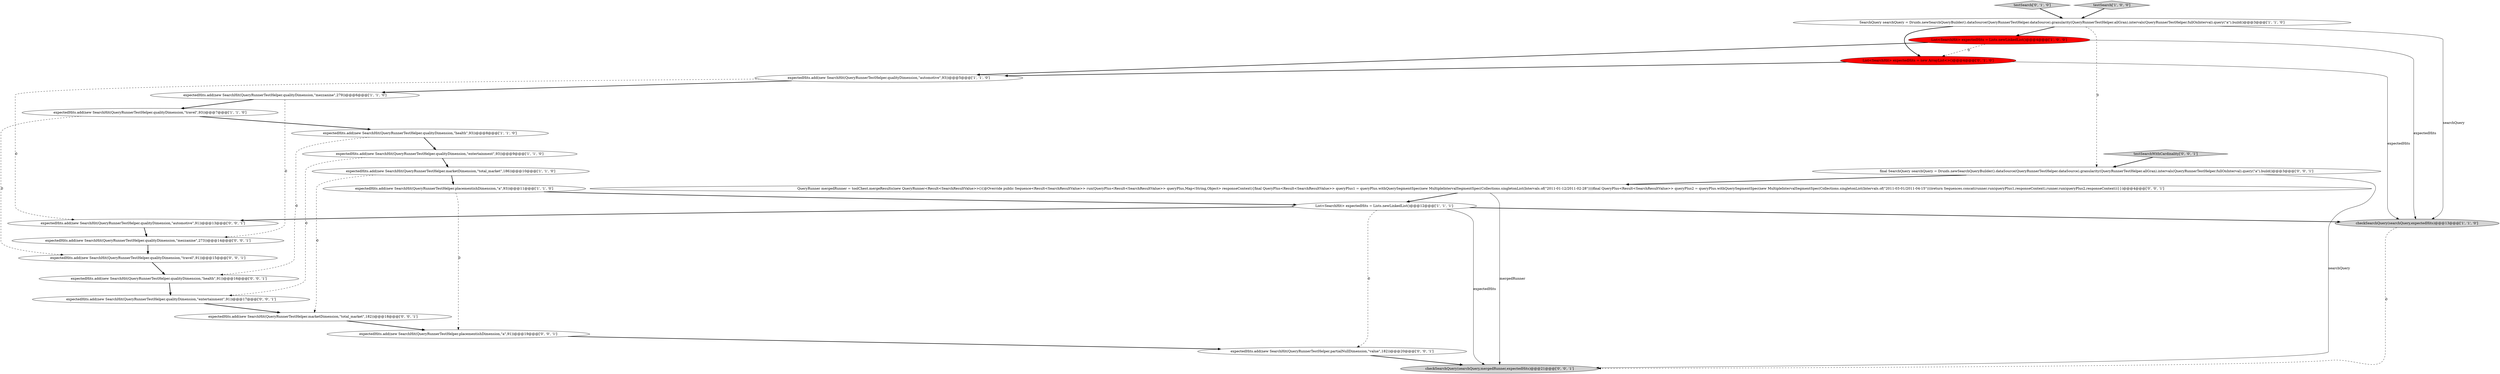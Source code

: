 digraph {
2 [style = filled, label = "expectedHits.add(new SearchHit(QueryRunnerTestHelper.qualityDimension,\"mezzanine\",279))@@@6@@@['1', '1', '0']", fillcolor = white, shape = ellipse image = "AAA0AAABBB1BBB"];
3 [style = filled, label = "expectedHits.add(new SearchHit(QueryRunnerTestHelper.marketDimension,\"total_market\",186))@@@10@@@['1', '1', '0']", fillcolor = white, shape = ellipse image = "AAA0AAABBB1BBB"];
0 [style = filled, label = "expectedHits.add(new SearchHit(QueryRunnerTestHelper.qualityDimension,\"entertainment\",93))@@@9@@@['1', '1', '0']", fillcolor = white, shape = ellipse image = "AAA0AAABBB1BBB"];
13 [style = filled, label = "List<SearchHit> expectedHits = new ArrayList<>()@@@4@@@['0', '1', '0']", fillcolor = red, shape = ellipse image = "AAA1AAABBB2BBB"];
17 [style = filled, label = "expectedHits.add(new SearchHit(QueryRunnerTestHelper.qualityDimension,\"mezzanine\",273))@@@14@@@['0', '0', '1']", fillcolor = white, shape = ellipse image = "AAA0AAABBB3BBB"];
12 [style = filled, label = "testSearch['0', '1', '0']", fillcolor = lightgray, shape = diamond image = "AAA0AAABBB2BBB"];
11 [style = filled, label = "checkSearchQuery(searchQuery,expectedHits)@@@13@@@['1', '1', '0']", fillcolor = lightgray, shape = ellipse image = "AAA0AAABBB1BBB"];
4 [style = filled, label = "List<SearchHit> expectedHits = Lists.newLinkedList()@@@12@@@['1', '1', '1']", fillcolor = white, shape = ellipse image = "AAA0AAABBB1BBB"];
16 [style = filled, label = "checkSearchQuery(searchQuery,mergedRunner,expectedHits)@@@21@@@['0', '0', '1']", fillcolor = lightgray, shape = ellipse image = "AAA0AAABBB3BBB"];
7 [style = filled, label = "testSearch['1', '0', '0']", fillcolor = lightgray, shape = diamond image = "AAA0AAABBB1BBB"];
25 [style = filled, label = "expectedHits.add(new SearchHit(QueryRunnerTestHelper.qualityDimension,\"health\",91))@@@16@@@['0', '0', '1']", fillcolor = white, shape = ellipse image = "AAA0AAABBB3BBB"];
6 [style = filled, label = "expectedHits.add(new SearchHit(QueryRunnerTestHelper.qualityDimension,\"travel\",93))@@@7@@@['1', '1', '0']", fillcolor = white, shape = ellipse image = "AAA0AAABBB1BBB"];
24 [style = filled, label = "QueryRunner mergedRunner = toolChest.mergeResults(new QueryRunner<Result<SearchResultValue>>(){@Override public Sequence<Result<SearchResultValue>> run(QueryPlus<Result<SearchResultValue>> queryPlus,Map<String,Object> responseContext){final QueryPlus<Result<SearchResultValue>> queryPlus1 = queryPlus.withQuerySegmentSpec(new MultipleIntervalSegmentSpec(Collections.singletonList(Intervals.of(\"2011-01-12/2011-02-28\"))))final QueryPlus<Result<SearchResultValue>> queryPlus2 = queryPlus.withQuerySegmentSpec(new MultipleIntervalSegmentSpec(Collections.singletonList(Intervals.of(\"2011-03-01/2011-04-15\"))))return Sequences.concat(runner.run(queryPlus1,responseContext),runner.run(queryPlus2,responseContext))}})@@@4@@@['0', '0', '1']", fillcolor = white, shape = ellipse image = "AAA0AAABBB3BBB"];
14 [style = filled, label = "expectedHits.add(new SearchHit(QueryRunnerTestHelper.placementishDimension,\"a\",91))@@@19@@@['0', '0', '1']", fillcolor = white, shape = ellipse image = "AAA0AAABBB3BBB"];
9 [style = filled, label = "expectedHits.add(new SearchHit(QueryRunnerTestHelper.qualityDimension,\"automotive\",93))@@@5@@@['1', '1', '0']", fillcolor = white, shape = ellipse image = "AAA0AAABBB1BBB"];
20 [style = filled, label = "expectedHits.add(new SearchHit(QueryRunnerTestHelper.marketDimension,\"total_market\",182))@@@18@@@['0', '0', '1']", fillcolor = white, shape = ellipse image = "AAA0AAABBB3BBB"];
1 [style = filled, label = "expectedHits.add(new SearchHit(QueryRunnerTestHelper.placementishDimension,\"a\",93))@@@11@@@['1', '1', '0']", fillcolor = white, shape = ellipse image = "AAA0AAABBB1BBB"];
18 [style = filled, label = "expectedHits.add(new SearchHit(QueryRunnerTestHelper.qualityDimension,\"travel\",91))@@@15@@@['0', '0', '1']", fillcolor = white, shape = ellipse image = "AAA0AAABBB3BBB"];
5 [style = filled, label = "List<SearchHit> expectedHits = Lists.newLinkedList()@@@4@@@['1', '0', '0']", fillcolor = red, shape = ellipse image = "AAA1AAABBB1BBB"];
22 [style = filled, label = "testSearchWithCardinality['0', '0', '1']", fillcolor = lightgray, shape = diamond image = "AAA0AAABBB3BBB"];
23 [style = filled, label = "expectedHits.add(new SearchHit(QueryRunnerTestHelper.qualityDimension,\"entertainment\",91))@@@17@@@['0', '0', '1']", fillcolor = white, shape = ellipse image = "AAA0AAABBB3BBB"];
15 [style = filled, label = "expectedHits.add(new SearchHit(QueryRunnerTestHelper.partialNullDimension,\"value\",182))@@@20@@@['0', '0', '1']", fillcolor = white, shape = ellipse image = "AAA0AAABBB3BBB"];
8 [style = filled, label = "SearchQuery searchQuery = Druids.newSearchQueryBuilder().dataSource(QueryRunnerTestHelper.dataSource).granularity(QueryRunnerTestHelper.allGran).intervals(QueryRunnerTestHelper.fullOnInterval).query(\"a\").build()@@@3@@@['1', '1', '0']", fillcolor = white, shape = ellipse image = "AAA0AAABBB1BBB"];
21 [style = filled, label = "expectedHits.add(new SearchHit(QueryRunnerTestHelper.qualityDimension,\"automotive\",91))@@@13@@@['0', '0', '1']", fillcolor = white, shape = ellipse image = "AAA0AAABBB3BBB"];
10 [style = filled, label = "expectedHits.add(new SearchHit(QueryRunnerTestHelper.qualityDimension,\"health\",93))@@@8@@@['1', '1', '0']", fillcolor = white, shape = ellipse image = "AAA0AAABBB1BBB"];
19 [style = filled, label = "final SearchQuery searchQuery = Druids.newSearchQueryBuilder().dataSource(QueryRunnerTestHelper.dataSource).granularity(QueryRunnerTestHelper.allGran).intervals(QueryRunnerTestHelper.fullOnInterval).query(\"a\").build()@@@3@@@['0', '0', '1']", fillcolor = white, shape = ellipse image = "AAA0AAABBB3BBB"];
5->13 [style = dashed, label="0"];
0->3 [style = bold, label=""];
8->19 [style = dashed, label="0"];
1->4 [style = bold, label=""];
23->20 [style = bold, label=""];
19->16 [style = solid, label="searchQuery"];
5->9 [style = bold, label=""];
3->1 [style = bold, label=""];
22->19 [style = bold, label=""];
1->14 [style = dashed, label="0"];
9->2 [style = bold, label=""];
11->16 [style = dashed, label="0"];
2->6 [style = bold, label=""];
25->23 [style = bold, label=""];
0->23 [style = dashed, label="0"];
24->16 [style = solid, label="mergedRunner"];
4->21 [style = bold, label=""];
5->11 [style = solid, label="expectedHits"];
20->14 [style = bold, label=""];
7->8 [style = bold, label=""];
15->16 [style = bold, label=""];
2->17 [style = dashed, label="0"];
19->24 [style = bold, label=""];
6->18 [style = dashed, label="0"];
24->4 [style = bold, label=""];
8->5 [style = bold, label=""];
9->21 [style = dashed, label="0"];
12->8 [style = bold, label=""];
8->11 [style = solid, label="searchQuery"];
4->15 [style = dashed, label="0"];
6->10 [style = bold, label=""];
4->16 [style = solid, label="expectedHits"];
10->0 [style = bold, label=""];
3->20 [style = dashed, label="0"];
18->25 [style = bold, label=""];
14->15 [style = bold, label=""];
13->9 [style = bold, label=""];
13->11 [style = solid, label="expectedHits"];
4->11 [style = bold, label=""];
21->17 [style = bold, label=""];
10->25 [style = dashed, label="0"];
17->18 [style = bold, label=""];
8->13 [style = bold, label=""];
}
